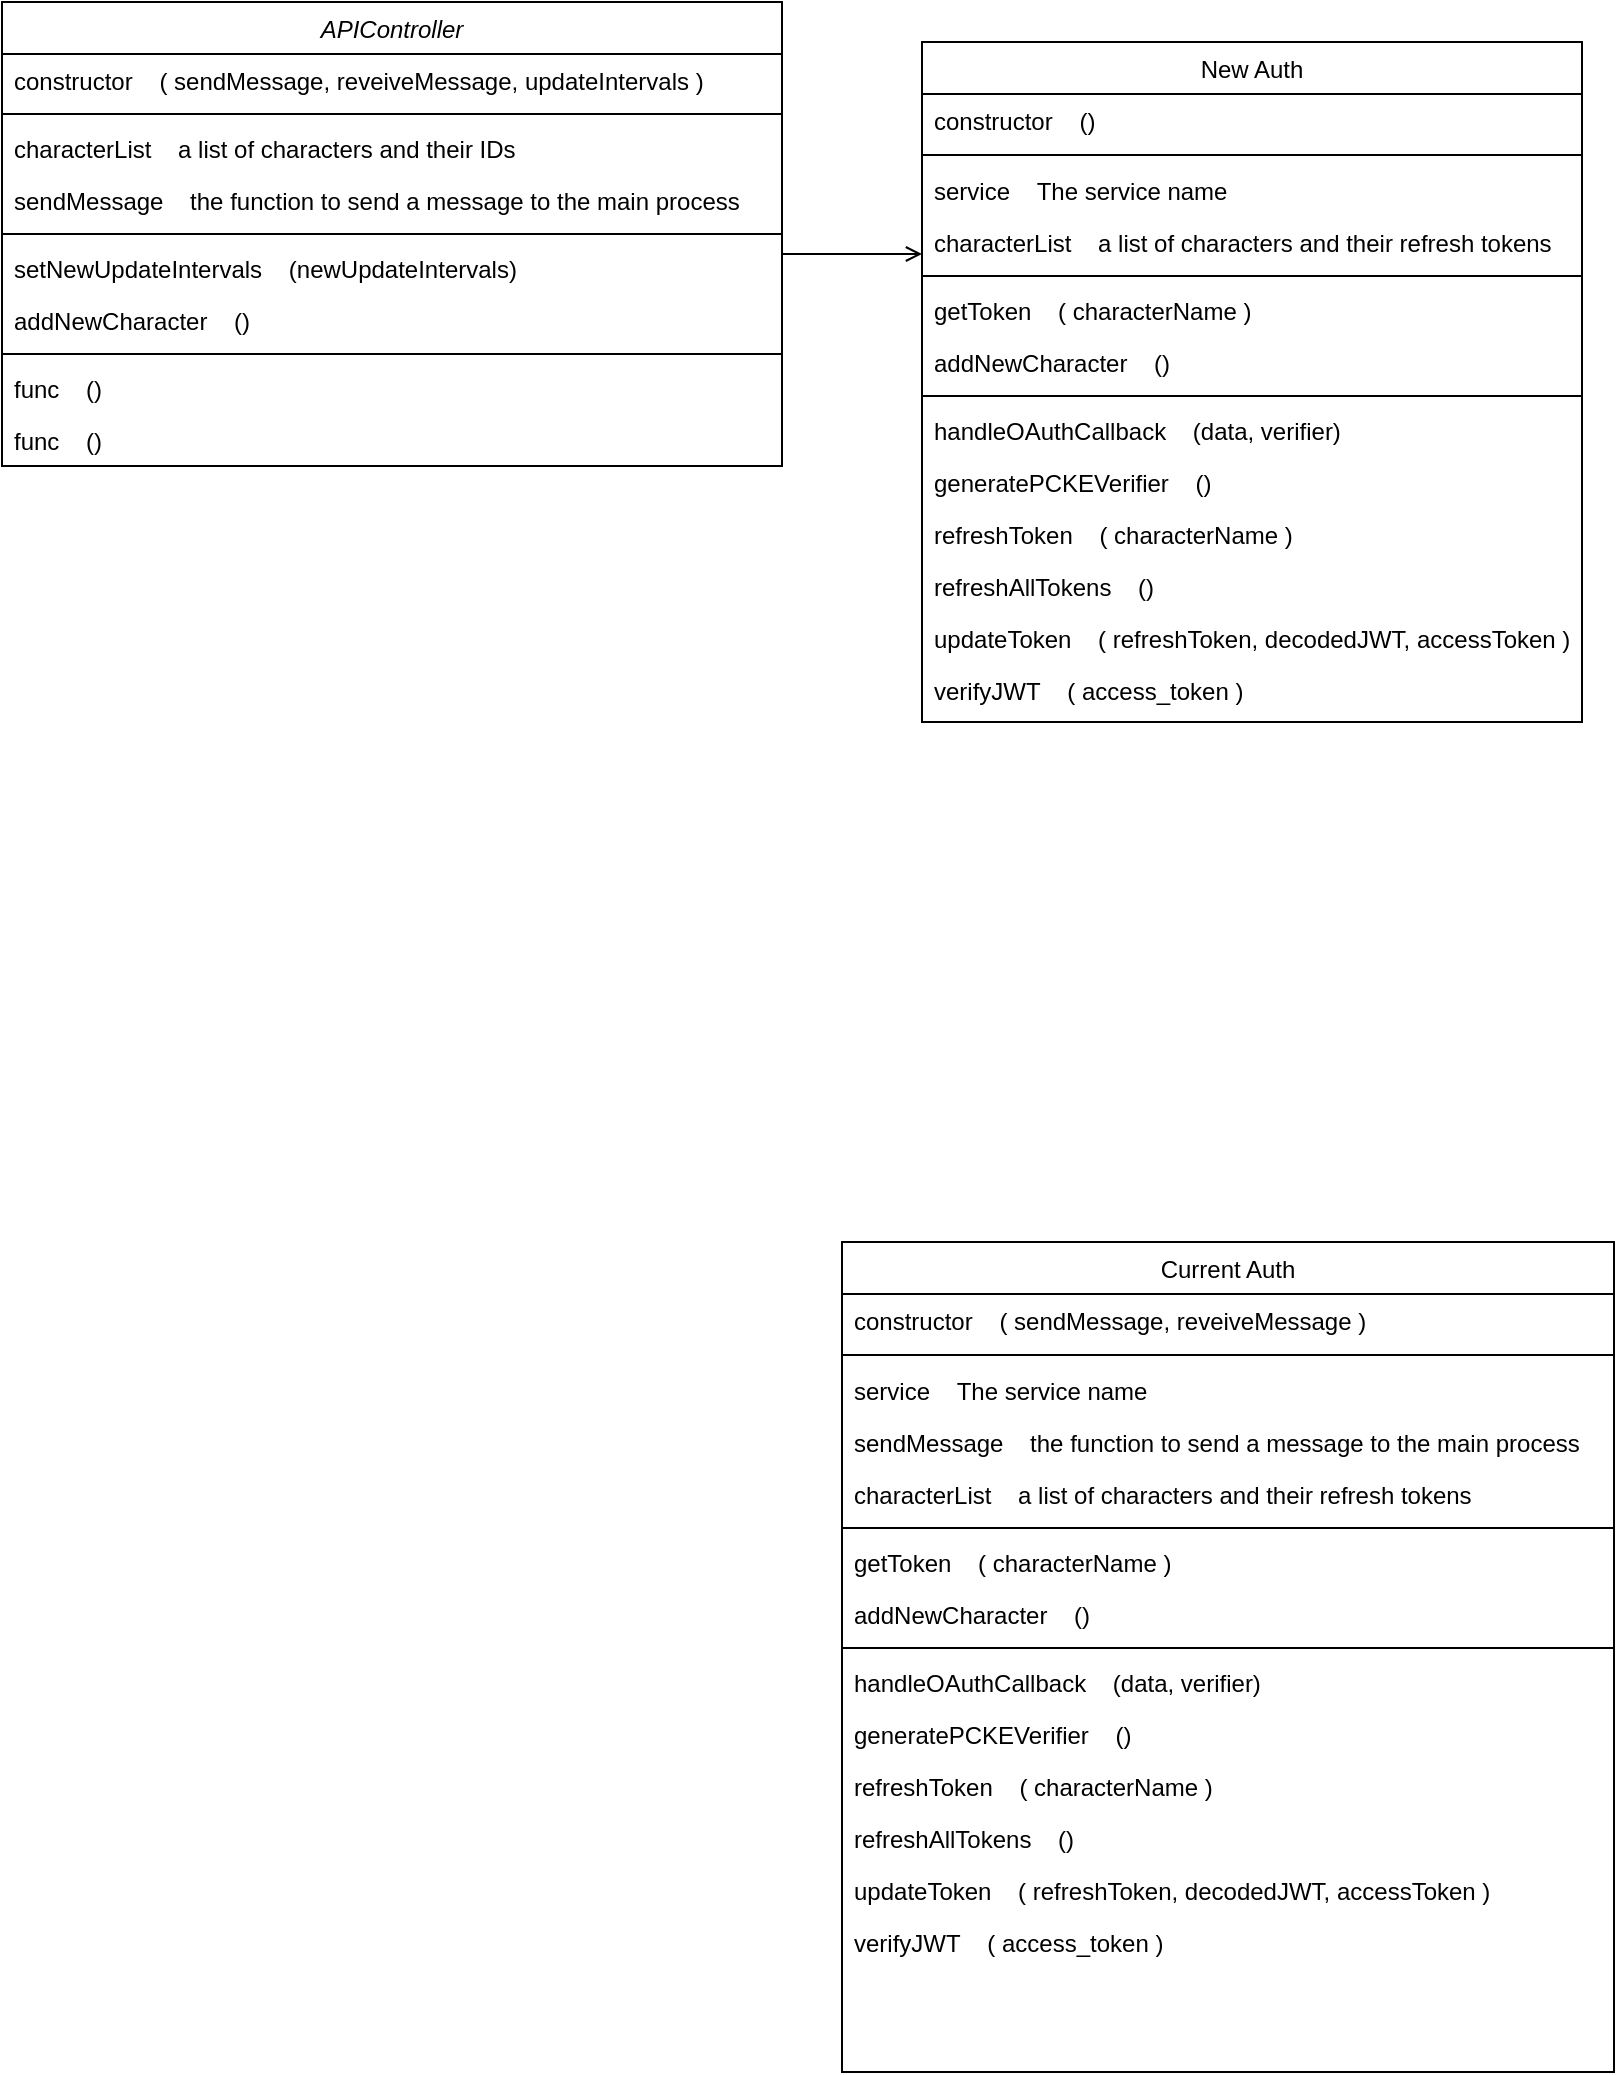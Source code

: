 <mxfile version="20.2.3" type="device"><diagram id="C5RBs43oDa-KdzZeNtuy" name="Page-1"><mxGraphModel dx="1172" dy="741" grid="1" gridSize="10" guides="1" tooltips="1" connect="1" arrows="1" fold="1" page="1" pageScale="1" pageWidth="827" pageHeight="1169" math="0" shadow="0"><root><mxCell id="WIyWlLk6GJQsqaUBKTNV-0"/><mxCell id="WIyWlLk6GJQsqaUBKTNV-1" parent="WIyWlLk6GJQsqaUBKTNV-0"/><mxCell id="zkfFHV4jXpPFQw0GAbJ--0" value="APIController" style="swimlane;fontStyle=2;align=center;verticalAlign=top;childLayout=stackLayout;horizontal=1;startSize=26;horizontalStack=0;resizeParent=1;resizeLast=0;collapsible=1;marginBottom=0;rounded=0;shadow=0;strokeWidth=1;" parent="WIyWlLk6GJQsqaUBKTNV-1" vertex="1"><mxGeometry x="10" y="120" width="390" height="232" as="geometry"><mxRectangle x="230" y="140" width="160" height="26" as="alternateBounds"/></mxGeometry></mxCell><mxCell id="Rou5ME9bw_dPvIwp6UkL-5" value="constructor    ( sendMessage, reveiveMessage, updateIntervals )" style="text;align=left;verticalAlign=top;spacingLeft=4;spacingRight=4;overflow=hidden;rotatable=0;points=[[0,0.5],[1,0.5]];portConstraint=eastwest;" vertex="1" parent="zkfFHV4jXpPFQw0GAbJ--0"><mxGeometry y="26" width="390" height="26" as="geometry"/></mxCell><mxCell id="Rou5ME9bw_dPvIwp6UkL-6" value="" style="line;html=1;strokeWidth=1;align=left;verticalAlign=middle;spacingTop=-1;spacingLeft=3;spacingRight=3;rotatable=0;labelPosition=right;points=[];portConstraint=eastwest;" vertex="1" parent="zkfFHV4jXpPFQw0GAbJ--0"><mxGeometry y="52" width="390" height="8" as="geometry"/></mxCell><mxCell id="Rou5ME9bw_dPvIwp6UkL-11" value="characterList    a list of characters and their IDs" style="text;align=left;verticalAlign=top;spacingLeft=4;spacingRight=4;overflow=hidden;rotatable=0;points=[[0,0.5],[1,0.5]];portConstraint=eastwest;rounded=0;shadow=0;html=0;" vertex="1" parent="zkfFHV4jXpPFQw0GAbJ--0"><mxGeometry y="60" width="390" height="26" as="geometry"/></mxCell><mxCell id="Rou5ME9bw_dPvIwp6UkL-12" value="sendMessage    the function to send a message to the main process" style="text;align=left;verticalAlign=top;spacingLeft=4;spacingRight=4;overflow=hidden;rotatable=0;points=[[0,0.5],[1,0.5]];portConstraint=eastwest;rounded=0;shadow=0;html=0;" vertex="1" parent="zkfFHV4jXpPFQw0GAbJ--0"><mxGeometry y="86" width="390" height="26" as="geometry"/></mxCell><mxCell id="zkfFHV4jXpPFQw0GAbJ--4" value="" style="line;html=1;strokeWidth=1;align=left;verticalAlign=middle;spacingTop=-1;spacingLeft=3;spacingRight=3;rotatable=0;labelPosition=right;points=[];portConstraint=eastwest;" parent="zkfFHV4jXpPFQw0GAbJ--0" vertex="1"><mxGeometry y="112" width="390" height="8" as="geometry"/></mxCell><mxCell id="zkfFHV4jXpPFQw0GAbJ--3" value="setNewUpdateIntervals    (newUpdateIntervals)" style="text;align=left;verticalAlign=top;spacingLeft=4;spacingRight=4;overflow=hidden;rotatable=0;points=[[0,0.5],[1,0.5]];portConstraint=eastwest;rounded=0;shadow=0;html=0;" parent="zkfFHV4jXpPFQw0GAbJ--0" vertex="1"><mxGeometry y="120" width="390" height="26" as="geometry"/></mxCell><mxCell id="Rou5ME9bw_dPvIwp6UkL-29" value="addNewCharacter    ()" style="text;align=left;verticalAlign=top;spacingLeft=4;spacingRight=4;overflow=hidden;rotatable=0;points=[[0,0.5],[1,0.5]];portConstraint=eastwest;rounded=0;shadow=0;html=0;" vertex="1" parent="zkfFHV4jXpPFQw0GAbJ--0"><mxGeometry y="146" width="390" height="26" as="geometry"/></mxCell><mxCell id="Rou5ME9bw_dPvIwp6UkL-30" value="" style="line;html=1;strokeWidth=1;align=left;verticalAlign=middle;spacingTop=-1;spacingLeft=3;spacingRight=3;rotatable=0;labelPosition=right;points=[];portConstraint=eastwest;" vertex="1" parent="zkfFHV4jXpPFQw0GAbJ--0"><mxGeometry y="172" width="390" height="8" as="geometry"/></mxCell><mxCell id="Rou5ME9bw_dPvIwp6UkL-31" value="func    ()" style="text;align=left;verticalAlign=top;spacingLeft=4;spacingRight=4;overflow=hidden;rotatable=0;points=[[0,0.5],[1,0.5]];portConstraint=eastwest;rounded=0;shadow=0;html=0;" vertex="1" parent="zkfFHV4jXpPFQw0GAbJ--0"><mxGeometry y="180" width="390" height="26" as="geometry"/></mxCell><mxCell id="Rou5ME9bw_dPvIwp6UkL-32" value="func    ()" style="text;align=left;verticalAlign=top;spacingLeft=4;spacingRight=4;overflow=hidden;rotatable=0;points=[[0,0.5],[1,0.5]];portConstraint=eastwest;rounded=0;shadow=0;html=0;" vertex="1" parent="zkfFHV4jXpPFQw0GAbJ--0"><mxGeometry y="206" width="390" height="26" as="geometry"/></mxCell><mxCell id="zkfFHV4jXpPFQw0GAbJ--17" value="New Auth" style="swimlane;fontStyle=0;align=center;verticalAlign=top;childLayout=stackLayout;horizontal=1;startSize=26;horizontalStack=0;resizeParent=1;resizeLast=0;collapsible=1;marginBottom=0;rounded=0;shadow=0;strokeWidth=1;" parent="WIyWlLk6GJQsqaUBKTNV-1" vertex="1"><mxGeometry x="470" y="140" width="330" height="340" as="geometry"><mxRectangle x="550" y="140" width="160" height="26" as="alternateBounds"/></mxGeometry></mxCell><mxCell id="zkfFHV4jXpPFQw0GAbJ--18" value="constructor    ()" style="text;align=left;verticalAlign=top;spacingLeft=4;spacingRight=4;overflow=hidden;rotatable=0;points=[[0,0.5],[1,0.5]];portConstraint=eastwest;" parent="zkfFHV4jXpPFQw0GAbJ--17" vertex="1"><mxGeometry y="26" width="330" height="26" as="geometry"/></mxCell><mxCell id="Rou5ME9bw_dPvIwp6UkL-0" value="" style="line;html=1;strokeWidth=1;align=left;verticalAlign=middle;spacingTop=-1;spacingLeft=3;spacingRight=3;rotatable=0;labelPosition=right;points=[];portConstraint=eastwest;" vertex="1" parent="zkfFHV4jXpPFQw0GAbJ--17"><mxGeometry y="52" width="330" height="9" as="geometry"/></mxCell><mxCell id="Rou5ME9bw_dPvIwp6UkL-8" value="service    The service name&#10;" style="text;align=left;verticalAlign=top;spacingLeft=4;spacingRight=4;overflow=hidden;rotatable=0;points=[[0,0.5],[1,0.5]];portConstraint=eastwest;rounded=0;shadow=0;html=0;" vertex="1" parent="zkfFHV4jXpPFQw0GAbJ--17"><mxGeometry y="61" width="330" height="26" as="geometry"/></mxCell><mxCell id="Rou5ME9bw_dPvIwp6UkL-10" value="characterList    a list of characters and their refresh tokens" style="text;align=left;verticalAlign=top;spacingLeft=4;spacingRight=4;overflow=hidden;rotatable=0;points=[[0,0.5],[1,0.5]];portConstraint=eastwest;rounded=0;shadow=0;html=0;" vertex="1" parent="zkfFHV4jXpPFQw0GAbJ--17"><mxGeometry y="87" width="330" height="26" as="geometry"/></mxCell><mxCell id="Rou5ME9bw_dPvIwp6UkL-7" value="" style="line;html=1;strokeWidth=1;align=left;verticalAlign=middle;spacingTop=-1;spacingLeft=3;spacingRight=3;rotatable=0;labelPosition=right;points=[];portConstraint=eastwest;" vertex="1" parent="zkfFHV4jXpPFQw0GAbJ--17"><mxGeometry y="113" width="330" height="8" as="geometry"/></mxCell><mxCell id="zkfFHV4jXpPFQw0GAbJ--19" value="getToken    ( characterName )" style="text;align=left;verticalAlign=top;spacingLeft=4;spacingRight=4;overflow=hidden;rotatable=0;points=[[0,0.5],[1,0.5]];portConstraint=eastwest;rounded=0;shadow=0;html=0;" parent="zkfFHV4jXpPFQw0GAbJ--17" vertex="1"><mxGeometry y="121" width="330" height="26" as="geometry"/></mxCell><mxCell id="zkfFHV4jXpPFQw0GAbJ--20" value="addNewCharacter    ()" style="text;align=left;verticalAlign=top;spacingLeft=4;spacingRight=4;overflow=hidden;rotatable=0;points=[[0,0.5],[1,0.5]];portConstraint=eastwest;rounded=0;shadow=0;html=0;" parent="zkfFHV4jXpPFQw0GAbJ--17" vertex="1"><mxGeometry y="147" width="330" height="26" as="geometry"/></mxCell><mxCell id="Rou5ME9bw_dPvIwp6UkL-1" value="" style="line;html=1;strokeWidth=1;align=left;verticalAlign=middle;spacingTop=-1;spacingLeft=3;spacingRight=3;rotatable=0;labelPosition=right;points=[];portConstraint=eastwest;" vertex="1" parent="zkfFHV4jXpPFQw0GAbJ--17"><mxGeometry y="173" width="330" height="8" as="geometry"/></mxCell><mxCell id="zkfFHV4jXpPFQw0GAbJ--21" value="handleOAuthCallback    (data, verifier)" style="text;align=left;verticalAlign=top;spacingLeft=4;spacingRight=4;overflow=hidden;rotatable=0;points=[[0,0.5],[1,0.5]];portConstraint=eastwest;rounded=0;shadow=0;html=0;" parent="zkfFHV4jXpPFQw0GAbJ--17" vertex="1"><mxGeometry y="181" width="330" height="26" as="geometry"/></mxCell><mxCell id="zkfFHV4jXpPFQw0GAbJ--22" value="generatePCKEVerifier    ()" style="text;align=left;verticalAlign=top;spacingLeft=4;spacingRight=4;overflow=hidden;rotatable=0;points=[[0,0.5],[1,0.5]];portConstraint=eastwest;rounded=0;shadow=0;html=0;" parent="zkfFHV4jXpPFQw0GAbJ--17" vertex="1"><mxGeometry y="207" width="330" height="26" as="geometry"/></mxCell><mxCell id="zkfFHV4jXpPFQw0GAbJ--24" value="refreshToken    ( characterName )" style="text;align=left;verticalAlign=top;spacingLeft=4;spacingRight=4;overflow=hidden;rotatable=0;points=[[0,0.5],[1,0.5]];portConstraint=eastwest;" parent="zkfFHV4jXpPFQw0GAbJ--17" vertex="1"><mxGeometry y="233" width="330" height="26" as="geometry"/></mxCell><mxCell id="Rou5ME9bw_dPvIwp6UkL-2" value="refreshAllTokens    ()" style="text;align=left;verticalAlign=top;spacingLeft=4;spacingRight=4;overflow=hidden;rotatable=0;points=[[0,0.5],[1,0.5]];portConstraint=eastwest;" vertex="1" parent="zkfFHV4jXpPFQw0GAbJ--17"><mxGeometry y="259" width="330" height="26" as="geometry"/></mxCell><mxCell id="zkfFHV4jXpPFQw0GAbJ--25" value="updateToken    ( refreshToken, decodedJWT, accessToken )" style="text;align=left;verticalAlign=top;spacingLeft=4;spacingRight=4;overflow=hidden;rotatable=0;points=[[0,0.5],[1,0.5]];portConstraint=eastwest;" parent="zkfFHV4jXpPFQw0GAbJ--17" vertex="1"><mxGeometry y="285" width="330" height="26" as="geometry"/></mxCell><mxCell id="Rou5ME9bw_dPvIwp6UkL-3" value="verifyJWT    ( access_token )" style="text;align=left;verticalAlign=top;spacingLeft=4;spacingRight=4;overflow=hidden;rotatable=0;points=[[0,0.5],[1,0.5]];portConstraint=eastwest;" vertex="1" parent="zkfFHV4jXpPFQw0GAbJ--17"><mxGeometry y="311" width="330" height="26" as="geometry"/></mxCell><mxCell id="zkfFHV4jXpPFQw0GAbJ--26" value="" style="endArrow=open;shadow=0;strokeWidth=1;rounded=0;endFill=1;edgeStyle=elbowEdgeStyle;elbow=vertical;" parent="WIyWlLk6GJQsqaUBKTNV-1" source="zkfFHV4jXpPFQw0GAbJ--0" target="zkfFHV4jXpPFQw0GAbJ--17" edge="1"><mxGeometry x="0.5" y="41" relative="1" as="geometry"><mxPoint x="380" y="192" as="sourcePoint"/><mxPoint x="540" y="192" as="targetPoint"/><mxPoint x="-40" y="32" as="offset"/></mxGeometry></mxCell><mxCell id="Rou5ME9bw_dPvIwp6UkL-13" value="Current Auth" style="swimlane;fontStyle=0;align=center;verticalAlign=top;childLayout=stackLayout;horizontal=1;startSize=26;horizontalStack=0;resizeParent=1;resizeLast=0;collapsible=1;marginBottom=0;rounded=0;shadow=0;strokeWidth=1;" vertex="1" parent="WIyWlLk6GJQsqaUBKTNV-1"><mxGeometry x="430" y="740" width="386" height="415" as="geometry"><mxRectangle x="550" y="140" width="160" height="26" as="alternateBounds"/></mxGeometry></mxCell><mxCell id="Rou5ME9bw_dPvIwp6UkL-14" value="constructor    ( sendMessage, reveiveMessage )" style="text;align=left;verticalAlign=top;spacingLeft=4;spacingRight=4;overflow=hidden;rotatable=0;points=[[0,0.5],[1,0.5]];portConstraint=eastwest;" vertex="1" parent="Rou5ME9bw_dPvIwp6UkL-13"><mxGeometry y="26" width="386" height="26" as="geometry"/></mxCell><mxCell id="Rou5ME9bw_dPvIwp6UkL-15" value="" style="line;html=1;strokeWidth=1;align=left;verticalAlign=middle;spacingTop=-1;spacingLeft=3;spacingRight=3;rotatable=0;labelPosition=right;points=[];portConstraint=eastwest;" vertex="1" parent="Rou5ME9bw_dPvIwp6UkL-13"><mxGeometry y="52" width="386" height="9" as="geometry"/></mxCell><mxCell id="Rou5ME9bw_dPvIwp6UkL-16" value="service    The service name&#10;" style="text;align=left;verticalAlign=top;spacingLeft=4;spacingRight=4;overflow=hidden;rotatable=0;points=[[0,0.5],[1,0.5]];portConstraint=eastwest;rounded=0;shadow=0;html=0;" vertex="1" parent="Rou5ME9bw_dPvIwp6UkL-13"><mxGeometry y="61" width="386" height="26" as="geometry"/></mxCell><mxCell id="Rou5ME9bw_dPvIwp6UkL-17" value="sendMessage    the function to send a message to the main process" style="text;align=left;verticalAlign=top;spacingLeft=4;spacingRight=4;overflow=hidden;rotatable=0;points=[[0,0.5],[1,0.5]];portConstraint=eastwest;rounded=0;shadow=0;html=0;" vertex="1" parent="Rou5ME9bw_dPvIwp6UkL-13"><mxGeometry y="87" width="386" height="26" as="geometry"/></mxCell><mxCell id="Rou5ME9bw_dPvIwp6UkL-18" value="characterList    a list of characters and their refresh tokens" style="text;align=left;verticalAlign=top;spacingLeft=4;spacingRight=4;overflow=hidden;rotatable=0;points=[[0,0.5],[1,0.5]];portConstraint=eastwest;rounded=0;shadow=0;html=0;" vertex="1" parent="Rou5ME9bw_dPvIwp6UkL-13"><mxGeometry y="113" width="386" height="26" as="geometry"/></mxCell><mxCell id="Rou5ME9bw_dPvIwp6UkL-19" value="" style="line;html=1;strokeWidth=1;align=left;verticalAlign=middle;spacingTop=-1;spacingLeft=3;spacingRight=3;rotatable=0;labelPosition=right;points=[];portConstraint=eastwest;" vertex="1" parent="Rou5ME9bw_dPvIwp6UkL-13"><mxGeometry y="139" width="386" height="8" as="geometry"/></mxCell><mxCell id="Rou5ME9bw_dPvIwp6UkL-20" value="getToken    ( characterName )" style="text;align=left;verticalAlign=top;spacingLeft=4;spacingRight=4;overflow=hidden;rotatable=0;points=[[0,0.5],[1,0.5]];portConstraint=eastwest;rounded=0;shadow=0;html=0;" vertex="1" parent="Rou5ME9bw_dPvIwp6UkL-13"><mxGeometry y="147" width="386" height="26" as="geometry"/></mxCell><mxCell id="Rou5ME9bw_dPvIwp6UkL-21" value="addNewCharacter    ()" style="text;align=left;verticalAlign=top;spacingLeft=4;spacingRight=4;overflow=hidden;rotatable=0;points=[[0,0.5],[1,0.5]];portConstraint=eastwest;rounded=0;shadow=0;html=0;" vertex="1" parent="Rou5ME9bw_dPvIwp6UkL-13"><mxGeometry y="173" width="386" height="26" as="geometry"/></mxCell><mxCell id="Rou5ME9bw_dPvIwp6UkL-22" value="" style="line;html=1;strokeWidth=1;align=left;verticalAlign=middle;spacingTop=-1;spacingLeft=3;spacingRight=3;rotatable=0;labelPosition=right;points=[];portConstraint=eastwest;" vertex="1" parent="Rou5ME9bw_dPvIwp6UkL-13"><mxGeometry y="199" width="386" height="8" as="geometry"/></mxCell><mxCell id="Rou5ME9bw_dPvIwp6UkL-23" value="handleOAuthCallback    (data, verifier)" style="text;align=left;verticalAlign=top;spacingLeft=4;spacingRight=4;overflow=hidden;rotatable=0;points=[[0,0.5],[1,0.5]];portConstraint=eastwest;rounded=0;shadow=0;html=0;" vertex="1" parent="Rou5ME9bw_dPvIwp6UkL-13"><mxGeometry y="207" width="386" height="26" as="geometry"/></mxCell><mxCell id="Rou5ME9bw_dPvIwp6UkL-24" value="generatePCKEVerifier    ()" style="text;align=left;verticalAlign=top;spacingLeft=4;spacingRight=4;overflow=hidden;rotatable=0;points=[[0,0.5],[1,0.5]];portConstraint=eastwest;rounded=0;shadow=0;html=0;" vertex="1" parent="Rou5ME9bw_dPvIwp6UkL-13"><mxGeometry y="233" width="386" height="26" as="geometry"/></mxCell><mxCell id="Rou5ME9bw_dPvIwp6UkL-25" value="refreshToken    ( characterName )" style="text;align=left;verticalAlign=top;spacingLeft=4;spacingRight=4;overflow=hidden;rotatable=0;points=[[0,0.5],[1,0.5]];portConstraint=eastwest;" vertex="1" parent="Rou5ME9bw_dPvIwp6UkL-13"><mxGeometry y="259" width="386" height="26" as="geometry"/></mxCell><mxCell id="Rou5ME9bw_dPvIwp6UkL-26" value="refreshAllTokens    ()" style="text;align=left;verticalAlign=top;spacingLeft=4;spacingRight=4;overflow=hidden;rotatable=0;points=[[0,0.5],[1,0.5]];portConstraint=eastwest;" vertex="1" parent="Rou5ME9bw_dPvIwp6UkL-13"><mxGeometry y="285" width="386" height="26" as="geometry"/></mxCell><mxCell id="Rou5ME9bw_dPvIwp6UkL-27" value="updateToken    ( refreshToken, decodedJWT, accessToken )" style="text;align=left;verticalAlign=top;spacingLeft=4;spacingRight=4;overflow=hidden;rotatable=0;points=[[0,0.5],[1,0.5]];portConstraint=eastwest;" vertex="1" parent="Rou5ME9bw_dPvIwp6UkL-13"><mxGeometry y="311" width="386" height="26" as="geometry"/></mxCell><mxCell id="Rou5ME9bw_dPvIwp6UkL-28" value="verifyJWT    ( access_token )" style="text;align=left;verticalAlign=top;spacingLeft=4;spacingRight=4;overflow=hidden;rotatable=0;points=[[0,0.5],[1,0.5]];portConstraint=eastwest;" vertex="1" parent="Rou5ME9bw_dPvIwp6UkL-13"><mxGeometry y="337" width="386" height="26" as="geometry"/></mxCell></root></mxGraphModel></diagram></mxfile>